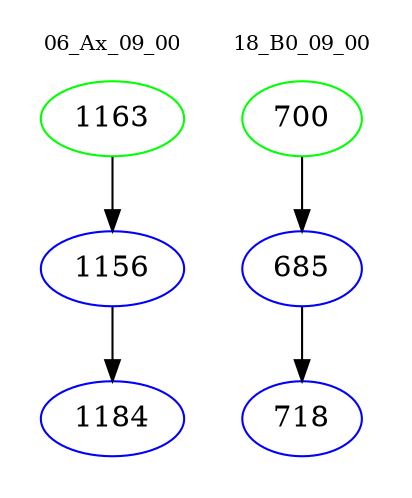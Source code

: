 digraph{
subgraph cluster_0 {
color = white
label = "06_Ax_09_00";
fontsize=10;
T0_1163 [label="1163", color="green"]
T0_1163 -> T0_1156 [color="black"]
T0_1156 [label="1156", color="blue"]
T0_1156 -> T0_1184 [color="black"]
T0_1184 [label="1184", color="blue"]
}
subgraph cluster_1 {
color = white
label = "18_B0_09_00";
fontsize=10;
T1_700 [label="700", color="green"]
T1_700 -> T1_685 [color="black"]
T1_685 [label="685", color="blue"]
T1_685 -> T1_718 [color="black"]
T1_718 [label="718", color="blue"]
}
}
